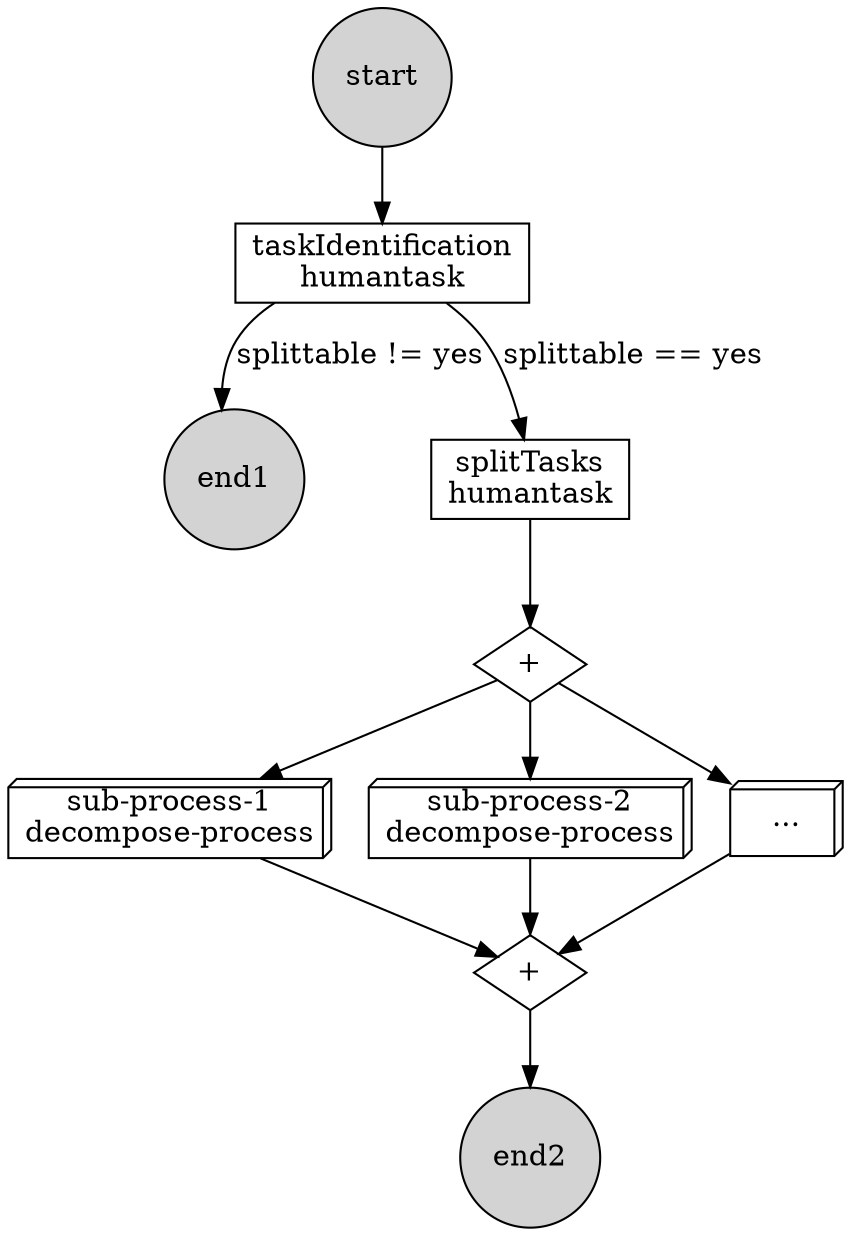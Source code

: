 digraph G { 



	###################
	# Nodes
	###################

	start [shape=circle,style=filled];
	end1 [shape=circle,style=filled];

	taskIdentification [shape=box,label="taskIdentification\nhumantask"];
	splitTasks [shape=box,label="splitTasks\nhumantask"];

	DCsubprocess [shape=diamond,label="+"];
	Asubprocess [shape=diamond,label="+"];
	"sub-process-1" [shape=box3d,label="sub-process-1\ndecompose-process"];
	"sub-process-2" [shape=box3d,label="sub-process-2\ndecompose-process"];
	"sub-process-3" [shape=box3d,label="..."];

	end2 [shape=circle,style=filled];


	###################
	# Sequence flow
	###################

	start -> taskIdentification;

	taskIdentification -> end1 [label="splittable != yes"]; 

	taskIdentification -> splitTasks [label="splittable == yes"];

	# Divide & conquer
	splitTasks -> DCsubprocess;
	DCsubprocess -> "sub-process-1";
	DCsubprocess -> "sub-process-2";
	DCsubprocess -> "sub-process-3";

	# Aggregate
	"sub-process-1" -> Asubprocess;
	"sub-process-2" -> Asubprocess;
	"sub-process-3" -> Asubprocess;

	Asubprocess -> end2;
} 